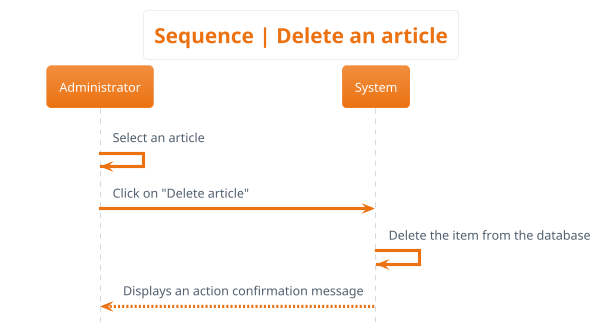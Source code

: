 @startuml sequence__delete_article
hide footbox
skinparam actorStyle awesome
!theme aws-orange
skinparam backgroundcolor White

'Titre'
title Sequence | Delete an article

'Déroulement'
Administrator -> Administrator : Select an article
Administrator -> System : Click on "Delete article"
System -> System : Delete the item from the database
System --> Administrator: Displays an action confirmation message
@enduml